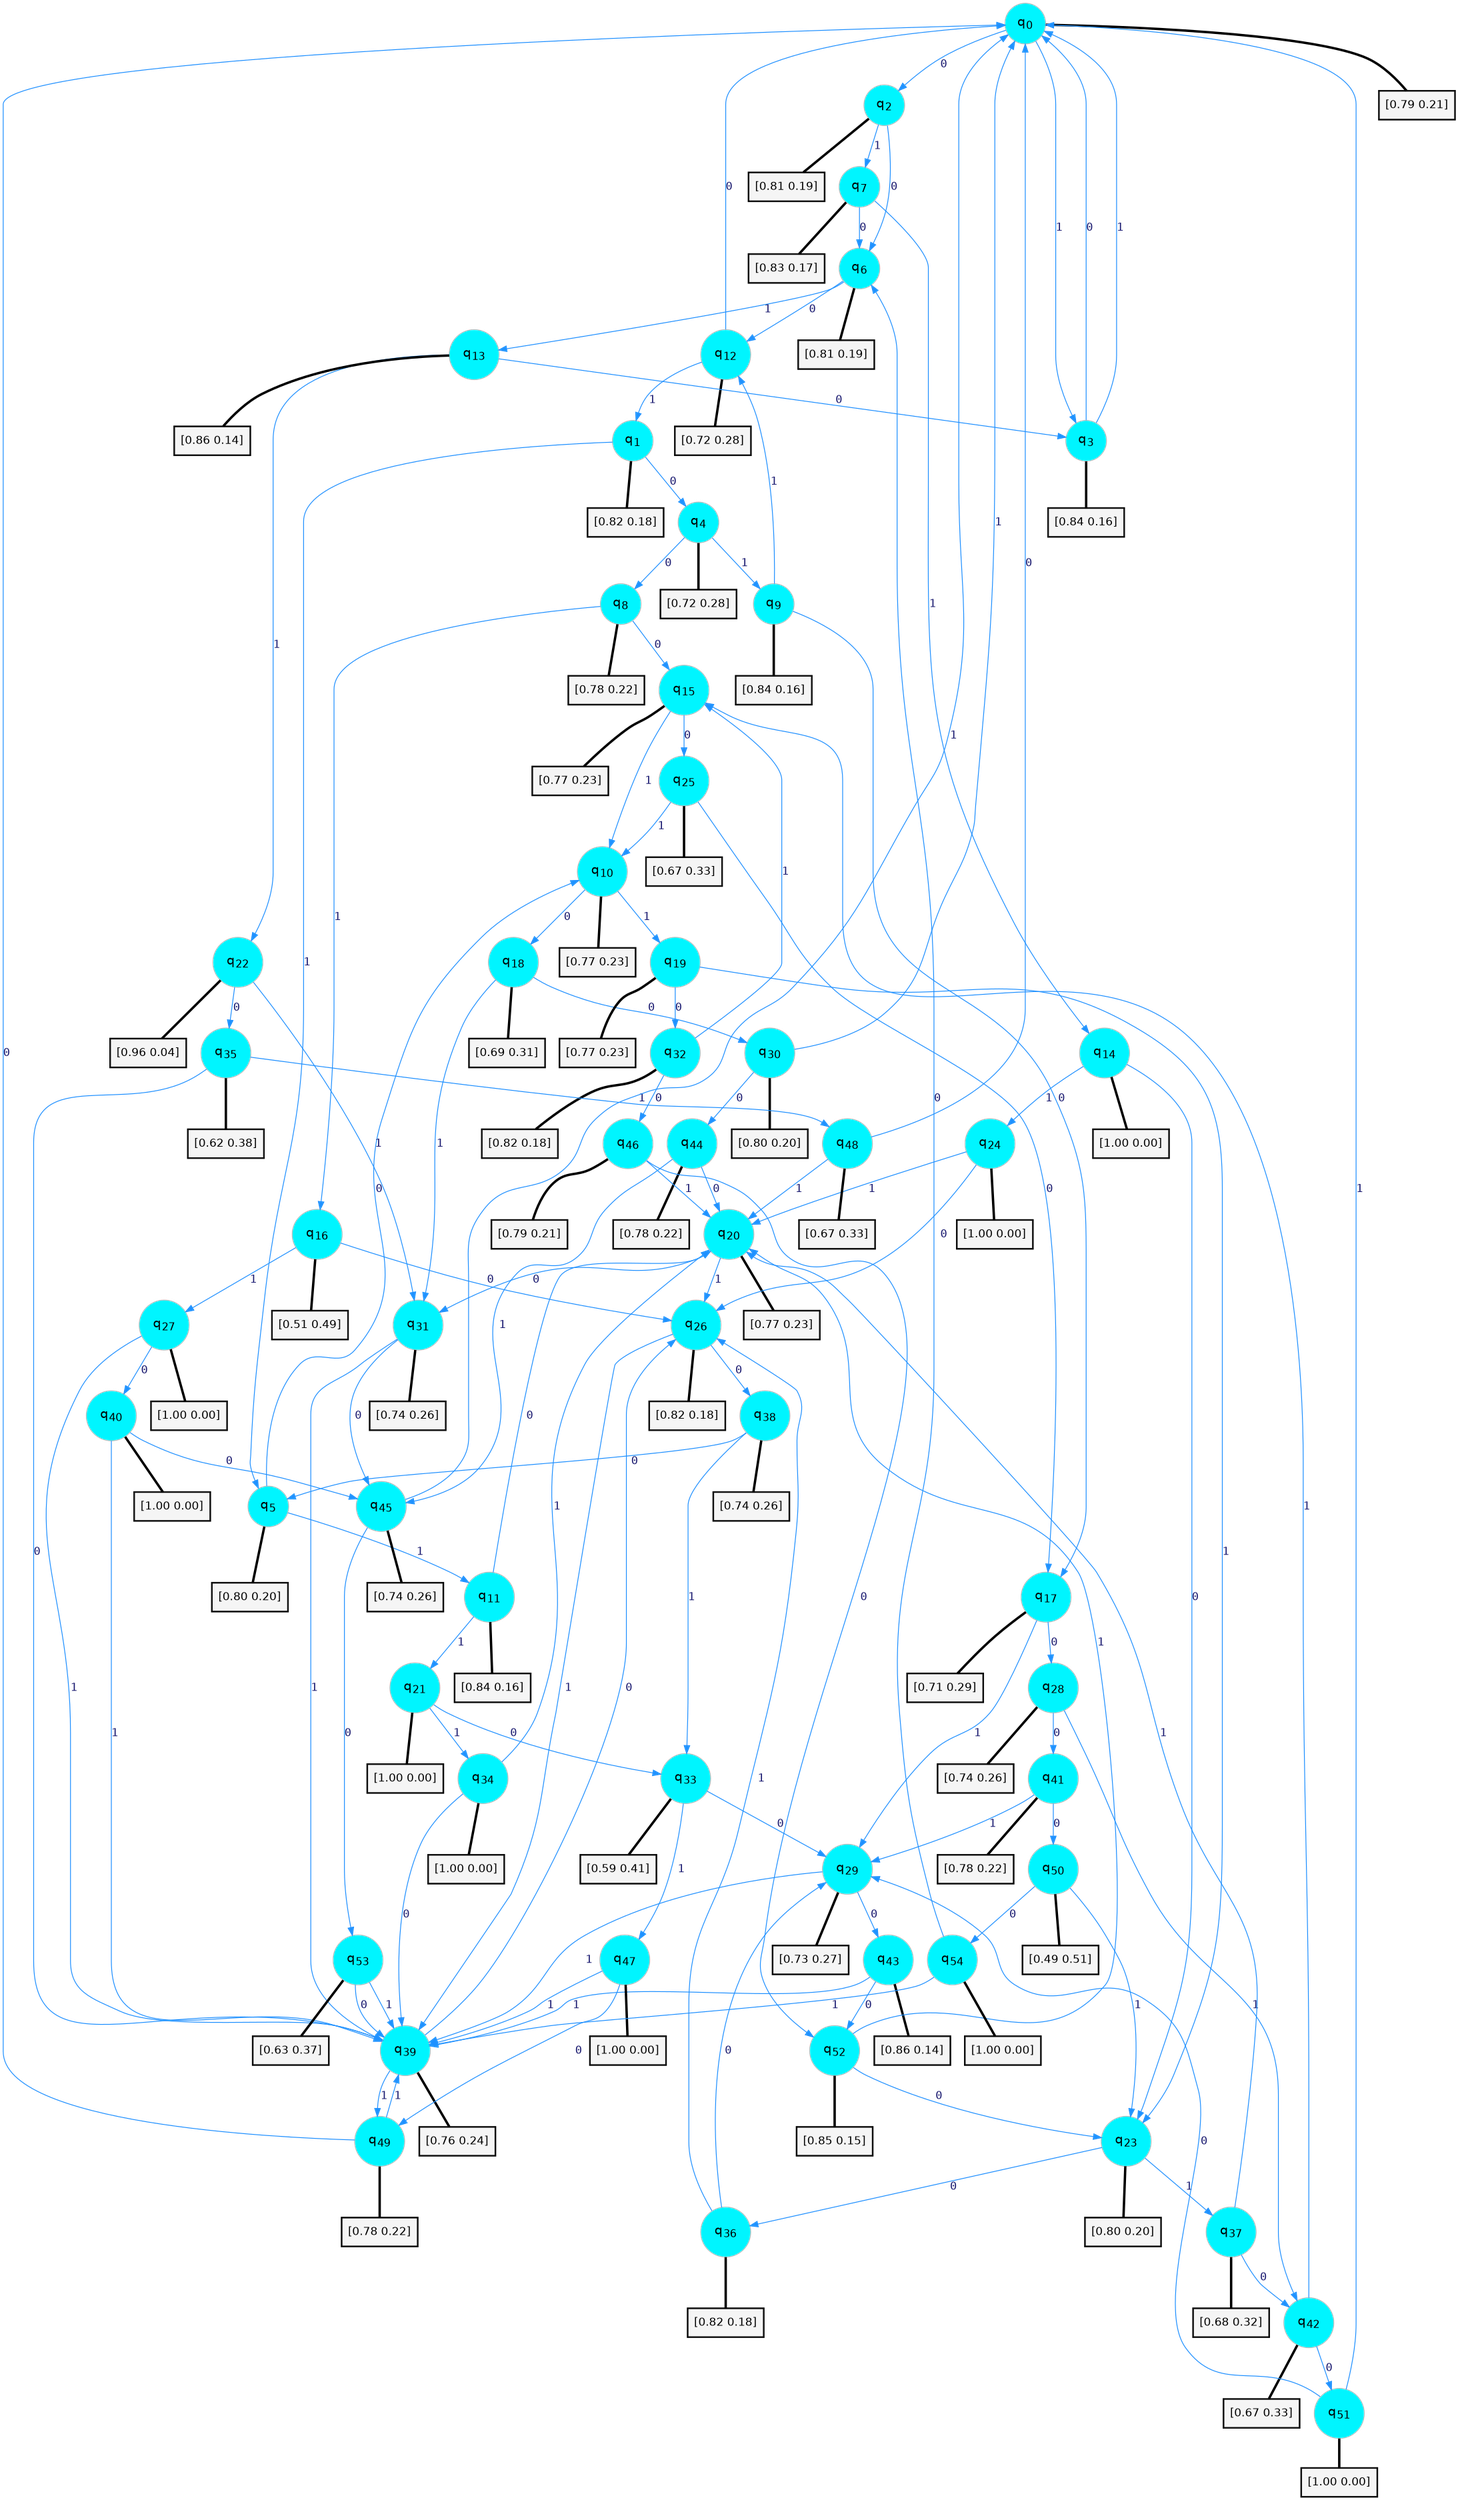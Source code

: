 digraph G {
graph [
bgcolor=transparent, dpi=300, rankdir=TD, size="40,25"];
node [
color=gray, fillcolor=turquoise1, fontcolor=black, fontname=Helvetica, fontsize=16, fontweight=bold, shape=circle, style=filled];
edge [
arrowsize=1, color=dodgerblue1, fontcolor=midnightblue, fontname=courier, fontweight=bold, penwidth=1, style=solid, weight=20];
0[label=<q<SUB>0</SUB>>];
1[label=<q<SUB>1</SUB>>];
2[label=<q<SUB>2</SUB>>];
3[label=<q<SUB>3</SUB>>];
4[label=<q<SUB>4</SUB>>];
5[label=<q<SUB>5</SUB>>];
6[label=<q<SUB>6</SUB>>];
7[label=<q<SUB>7</SUB>>];
8[label=<q<SUB>8</SUB>>];
9[label=<q<SUB>9</SUB>>];
10[label=<q<SUB>10</SUB>>];
11[label=<q<SUB>11</SUB>>];
12[label=<q<SUB>12</SUB>>];
13[label=<q<SUB>13</SUB>>];
14[label=<q<SUB>14</SUB>>];
15[label=<q<SUB>15</SUB>>];
16[label=<q<SUB>16</SUB>>];
17[label=<q<SUB>17</SUB>>];
18[label=<q<SUB>18</SUB>>];
19[label=<q<SUB>19</SUB>>];
20[label=<q<SUB>20</SUB>>];
21[label=<q<SUB>21</SUB>>];
22[label=<q<SUB>22</SUB>>];
23[label=<q<SUB>23</SUB>>];
24[label=<q<SUB>24</SUB>>];
25[label=<q<SUB>25</SUB>>];
26[label=<q<SUB>26</SUB>>];
27[label=<q<SUB>27</SUB>>];
28[label=<q<SUB>28</SUB>>];
29[label=<q<SUB>29</SUB>>];
30[label=<q<SUB>30</SUB>>];
31[label=<q<SUB>31</SUB>>];
32[label=<q<SUB>32</SUB>>];
33[label=<q<SUB>33</SUB>>];
34[label=<q<SUB>34</SUB>>];
35[label=<q<SUB>35</SUB>>];
36[label=<q<SUB>36</SUB>>];
37[label=<q<SUB>37</SUB>>];
38[label=<q<SUB>38</SUB>>];
39[label=<q<SUB>39</SUB>>];
40[label=<q<SUB>40</SUB>>];
41[label=<q<SUB>41</SUB>>];
42[label=<q<SUB>42</SUB>>];
43[label=<q<SUB>43</SUB>>];
44[label=<q<SUB>44</SUB>>];
45[label=<q<SUB>45</SUB>>];
46[label=<q<SUB>46</SUB>>];
47[label=<q<SUB>47</SUB>>];
48[label=<q<SUB>48</SUB>>];
49[label=<q<SUB>49</SUB>>];
50[label=<q<SUB>50</SUB>>];
51[label=<q<SUB>51</SUB>>];
52[label=<q<SUB>52</SUB>>];
53[label=<q<SUB>53</SUB>>];
54[label=<q<SUB>54</SUB>>];
55[label="[0.79 0.21]", shape=box,fontcolor=black, fontname=Helvetica, fontsize=14, penwidth=2, fillcolor=whitesmoke,color=black];
56[label="[0.82 0.18]", shape=box,fontcolor=black, fontname=Helvetica, fontsize=14, penwidth=2, fillcolor=whitesmoke,color=black];
57[label="[0.81 0.19]", shape=box,fontcolor=black, fontname=Helvetica, fontsize=14, penwidth=2, fillcolor=whitesmoke,color=black];
58[label="[0.84 0.16]", shape=box,fontcolor=black, fontname=Helvetica, fontsize=14, penwidth=2, fillcolor=whitesmoke,color=black];
59[label="[0.72 0.28]", shape=box,fontcolor=black, fontname=Helvetica, fontsize=14, penwidth=2, fillcolor=whitesmoke,color=black];
60[label="[0.80 0.20]", shape=box,fontcolor=black, fontname=Helvetica, fontsize=14, penwidth=2, fillcolor=whitesmoke,color=black];
61[label="[0.81 0.19]", shape=box,fontcolor=black, fontname=Helvetica, fontsize=14, penwidth=2, fillcolor=whitesmoke,color=black];
62[label="[0.83 0.17]", shape=box,fontcolor=black, fontname=Helvetica, fontsize=14, penwidth=2, fillcolor=whitesmoke,color=black];
63[label="[0.78 0.22]", shape=box,fontcolor=black, fontname=Helvetica, fontsize=14, penwidth=2, fillcolor=whitesmoke,color=black];
64[label="[0.84 0.16]", shape=box,fontcolor=black, fontname=Helvetica, fontsize=14, penwidth=2, fillcolor=whitesmoke,color=black];
65[label="[0.77 0.23]", shape=box,fontcolor=black, fontname=Helvetica, fontsize=14, penwidth=2, fillcolor=whitesmoke,color=black];
66[label="[0.84 0.16]", shape=box,fontcolor=black, fontname=Helvetica, fontsize=14, penwidth=2, fillcolor=whitesmoke,color=black];
67[label="[0.72 0.28]", shape=box,fontcolor=black, fontname=Helvetica, fontsize=14, penwidth=2, fillcolor=whitesmoke,color=black];
68[label="[0.86 0.14]", shape=box,fontcolor=black, fontname=Helvetica, fontsize=14, penwidth=2, fillcolor=whitesmoke,color=black];
69[label="[1.00 0.00]", shape=box,fontcolor=black, fontname=Helvetica, fontsize=14, penwidth=2, fillcolor=whitesmoke,color=black];
70[label="[0.77 0.23]", shape=box,fontcolor=black, fontname=Helvetica, fontsize=14, penwidth=2, fillcolor=whitesmoke,color=black];
71[label="[0.51 0.49]", shape=box,fontcolor=black, fontname=Helvetica, fontsize=14, penwidth=2, fillcolor=whitesmoke,color=black];
72[label="[0.71 0.29]", shape=box,fontcolor=black, fontname=Helvetica, fontsize=14, penwidth=2, fillcolor=whitesmoke,color=black];
73[label="[0.69 0.31]", shape=box,fontcolor=black, fontname=Helvetica, fontsize=14, penwidth=2, fillcolor=whitesmoke,color=black];
74[label="[0.77 0.23]", shape=box,fontcolor=black, fontname=Helvetica, fontsize=14, penwidth=2, fillcolor=whitesmoke,color=black];
75[label="[0.77 0.23]", shape=box,fontcolor=black, fontname=Helvetica, fontsize=14, penwidth=2, fillcolor=whitesmoke,color=black];
76[label="[1.00 0.00]", shape=box,fontcolor=black, fontname=Helvetica, fontsize=14, penwidth=2, fillcolor=whitesmoke,color=black];
77[label="[0.96 0.04]", shape=box,fontcolor=black, fontname=Helvetica, fontsize=14, penwidth=2, fillcolor=whitesmoke,color=black];
78[label="[0.80 0.20]", shape=box,fontcolor=black, fontname=Helvetica, fontsize=14, penwidth=2, fillcolor=whitesmoke,color=black];
79[label="[1.00 0.00]", shape=box,fontcolor=black, fontname=Helvetica, fontsize=14, penwidth=2, fillcolor=whitesmoke,color=black];
80[label="[0.67 0.33]", shape=box,fontcolor=black, fontname=Helvetica, fontsize=14, penwidth=2, fillcolor=whitesmoke,color=black];
81[label="[0.82 0.18]", shape=box,fontcolor=black, fontname=Helvetica, fontsize=14, penwidth=2, fillcolor=whitesmoke,color=black];
82[label="[1.00 0.00]", shape=box,fontcolor=black, fontname=Helvetica, fontsize=14, penwidth=2, fillcolor=whitesmoke,color=black];
83[label="[0.74 0.26]", shape=box,fontcolor=black, fontname=Helvetica, fontsize=14, penwidth=2, fillcolor=whitesmoke,color=black];
84[label="[0.73 0.27]", shape=box,fontcolor=black, fontname=Helvetica, fontsize=14, penwidth=2, fillcolor=whitesmoke,color=black];
85[label="[0.80 0.20]", shape=box,fontcolor=black, fontname=Helvetica, fontsize=14, penwidth=2, fillcolor=whitesmoke,color=black];
86[label="[0.74 0.26]", shape=box,fontcolor=black, fontname=Helvetica, fontsize=14, penwidth=2, fillcolor=whitesmoke,color=black];
87[label="[0.82 0.18]", shape=box,fontcolor=black, fontname=Helvetica, fontsize=14, penwidth=2, fillcolor=whitesmoke,color=black];
88[label="[0.59 0.41]", shape=box,fontcolor=black, fontname=Helvetica, fontsize=14, penwidth=2, fillcolor=whitesmoke,color=black];
89[label="[1.00 0.00]", shape=box,fontcolor=black, fontname=Helvetica, fontsize=14, penwidth=2, fillcolor=whitesmoke,color=black];
90[label="[0.62 0.38]", shape=box,fontcolor=black, fontname=Helvetica, fontsize=14, penwidth=2, fillcolor=whitesmoke,color=black];
91[label="[0.82 0.18]", shape=box,fontcolor=black, fontname=Helvetica, fontsize=14, penwidth=2, fillcolor=whitesmoke,color=black];
92[label="[0.68 0.32]", shape=box,fontcolor=black, fontname=Helvetica, fontsize=14, penwidth=2, fillcolor=whitesmoke,color=black];
93[label="[0.74 0.26]", shape=box,fontcolor=black, fontname=Helvetica, fontsize=14, penwidth=2, fillcolor=whitesmoke,color=black];
94[label="[0.76 0.24]", shape=box,fontcolor=black, fontname=Helvetica, fontsize=14, penwidth=2, fillcolor=whitesmoke,color=black];
95[label="[1.00 0.00]", shape=box,fontcolor=black, fontname=Helvetica, fontsize=14, penwidth=2, fillcolor=whitesmoke,color=black];
96[label="[0.78 0.22]", shape=box,fontcolor=black, fontname=Helvetica, fontsize=14, penwidth=2, fillcolor=whitesmoke,color=black];
97[label="[0.67 0.33]", shape=box,fontcolor=black, fontname=Helvetica, fontsize=14, penwidth=2, fillcolor=whitesmoke,color=black];
98[label="[0.86 0.14]", shape=box,fontcolor=black, fontname=Helvetica, fontsize=14, penwidth=2, fillcolor=whitesmoke,color=black];
99[label="[0.78 0.22]", shape=box,fontcolor=black, fontname=Helvetica, fontsize=14, penwidth=2, fillcolor=whitesmoke,color=black];
100[label="[0.74 0.26]", shape=box,fontcolor=black, fontname=Helvetica, fontsize=14, penwidth=2, fillcolor=whitesmoke,color=black];
101[label="[0.79 0.21]", shape=box,fontcolor=black, fontname=Helvetica, fontsize=14, penwidth=2, fillcolor=whitesmoke,color=black];
102[label="[1.00 0.00]", shape=box,fontcolor=black, fontname=Helvetica, fontsize=14, penwidth=2, fillcolor=whitesmoke,color=black];
103[label="[0.67 0.33]", shape=box,fontcolor=black, fontname=Helvetica, fontsize=14, penwidth=2, fillcolor=whitesmoke,color=black];
104[label="[0.78 0.22]", shape=box,fontcolor=black, fontname=Helvetica, fontsize=14, penwidth=2, fillcolor=whitesmoke,color=black];
105[label="[0.49 0.51]", shape=box,fontcolor=black, fontname=Helvetica, fontsize=14, penwidth=2, fillcolor=whitesmoke,color=black];
106[label="[1.00 0.00]", shape=box,fontcolor=black, fontname=Helvetica, fontsize=14, penwidth=2, fillcolor=whitesmoke,color=black];
107[label="[0.85 0.15]", shape=box,fontcolor=black, fontname=Helvetica, fontsize=14, penwidth=2, fillcolor=whitesmoke,color=black];
108[label="[0.63 0.37]", shape=box,fontcolor=black, fontname=Helvetica, fontsize=14, penwidth=2, fillcolor=whitesmoke,color=black];
109[label="[1.00 0.00]", shape=box,fontcolor=black, fontname=Helvetica, fontsize=14, penwidth=2, fillcolor=whitesmoke,color=black];
0->2 [label=0];
0->3 [label=1];
0->55 [arrowhead=none, penwidth=3,color=black];
1->4 [label=0];
1->5 [label=1];
1->56 [arrowhead=none, penwidth=3,color=black];
2->6 [label=0];
2->7 [label=1];
2->57 [arrowhead=none, penwidth=3,color=black];
3->0 [label=0];
3->0 [label=1];
3->58 [arrowhead=none, penwidth=3,color=black];
4->8 [label=0];
4->9 [label=1];
4->59 [arrowhead=none, penwidth=3,color=black];
5->10 [label=0];
5->11 [label=1];
5->60 [arrowhead=none, penwidth=3,color=black];
6->12 [label=0];
6->13 [label=1];
6->61 [arrowhead=none, penwidth=3,color=black];
7->6 [label=0];
7->14 [label=1];
7->62 [arrowhead=none, penwidth=3,color=black];
8->15 [label=0];
8->16 [label=1];
8->63 [arrowhead=none, penwidth=3,color=black];
9->17 [label=0];
9->12 [label=1];
9->64 [arrowhead=none, penwidth=3,color=black];
10->18 [label=0];
10->19 [label=1];
10->65 [arrowhead=none, penwidth=3,color=black];
11->20 [label=0];
11->21 [label=1];
11->66 [arrowhead=none, penwidth=3,color=black];
12->0 [label=0];
12->1 [label=1];
12->67 [arrowhead=none, penwidth=3,color=black];
13->3 [label=0];
13->22 [label=1];
13->68 [arrowhead=none, penwidth=3,color=black];
14->23 [label=0];
14->24 [label=1];
14->69 [arrowhead=none, penwidth=3,color=black];
15->25 [label=0];
15->10 [label=1];
15->70 [arrowhead=none, penwidth=3,color=black];
16->26 [label=0];
16->27 [label=1];
16->71 [arrowhead=none, penwidth=3,color=black];
17->28 [label=0];
17->29 [label=1];
17->72 [arrowhead=none, penwidth=3,color=black];
18->30 [label=0];
18->31 [label=1];
18->73 [arrowhead=none, penwidth=3,color=black];
19->32 [label=0];
19->23 [label=1];
19->74 [arrowhead=none, penwidth=3,color=black];
20->31 [label=0];
20->26 [label=1];
20->75 [arrowhead=none, penwidth=3,color=black];
21->33 [label=0];
21->34 [label=1];
21->76 [arrowhead=none, penwidth=3,color=black];
22->35 [label=0];
22->31 [label=1];
22->77 [arrowhead=none, penwidth=3,color=black];
23->36 [label=0];
23->37 [label=1];
23->78 [arrowhead=none, penwidth=3,color=black];
24->26 [label=0];
24->20 [label=1];
24->79 [arrowhead=none, penwidth=3,color=black];
25->17 [label=0];
25->10 [label=1];
25->80 [arrowhead=none, penwidth=3,color=black];
26->38 [label=0];
26->39 [label=1];
26->81 [arrowhead=none, penwidth=3,color=black];
27->40 [label=0];
27->39 [label=1];
27->82 [arrowhead=none, penwidth=3,color=black];
28->41 [label=0];
28->42 [label=1];
28->83 [arrowhead=none, penwidth=3,color=black];
29->43 [label=0];
29->39 [label=1];
29->84 [arrowhead=none, penwidth=3,color=black];
30->44 [label=0];
30->0 [label=1];
30->85 [arrowhead=none, penwidth=3,color=black];
31->45 [label=0];
31->39 [label=1];
31->86 [arrowhead=none, penwidth=3,color=black];
32->46 [label=0];
32->15 [label=1];
32->87 [arrowhead=none, penwidth=3,color=black];
33->29 [label=0];
33->47 [label=1];
33->88 [arrowhead=none, penwidth=3,color=black];
34->39 [label=0];
34->20 [label=1];
34->89 [arrowhead=none, penwidth=3,color=black];
35->39 [label=0];
35->48 [label=1];
35->90 [arrowhead=none, penwidth=3,color=black];
36->29 [label=0];
36->26 [label=1];
36->91 [arrowhead=none, penwidth=3,color=black];
37->42 [label=0];
37->20 [label=1];
37->92 [arrowhead=none, penwidth=3,color=black];
38->5 [label=0];
38->33 [label=1];
38->93 [arrowhead=none, penwidth=3,color=black];
39->26 [label=0];
39->49 [label=1];
39->94 [arrowhead=none, penwidth=3,color=black];
40->45 [label=0];
40->39 [label=1];
40->95 [arrowhead=none, penwidth=3,color=black];
41->50 [label=0];
41->29 [label=1];
41->96 [arrowhead=none, penwidth=3,color=black];
42->51 [label=0];
42->15 [label=1];
42->97 [arrowhead=none, penwidth=3,color=black];
43->52 [label=0];
43->39 [label=1];
43->98 [arrowhead=none, penwidth=3,color=black];
44->20 [label=0];
44->45 [label=1];
44->99 [arrowhead=none, penwidth=3,color=black];
45->53 [label=0];
45->0 [label=1];
45->100 [arrowhead=none, penwidth=3,color=black];
46->52 [label=0];
46->20 [label=1];
46->101 [arrowhead=none, penwidth=3,color=black];
47->49 [label=0];
47->39 [label=1];
47->102 [arrowhead=none, penwidth=3,color=black];
48->0 [label=0];
48->20 [label=1];
48->103 [arrowhead=none, penwidth=3,color=black];
49->0 [label=0];
49->39 [label=1];
49->104 [arrowhead=none, penwidth=3,color=black];
50->54 [label=0];
50->23 [label=1];
50->105 [arrowhead=none, penwidth=3,color=black];
51->29 [label=0];
51->0 [label=1];
51->106 [arrowhead=none, penwidth=3,color=black];
52->23 [label=0];
52->20 [label=1];
52->107 [arrowhead=none, penwidth=3,color=black];
53->39 [label=0];
53->39 [label=1];
53->108 [arrowhead=none, penwidth=3,color=black];
54->6 [label=0];
54->39 [label=1];
54->109 [arrowhead=none, penwidth=3,color=black];
}
